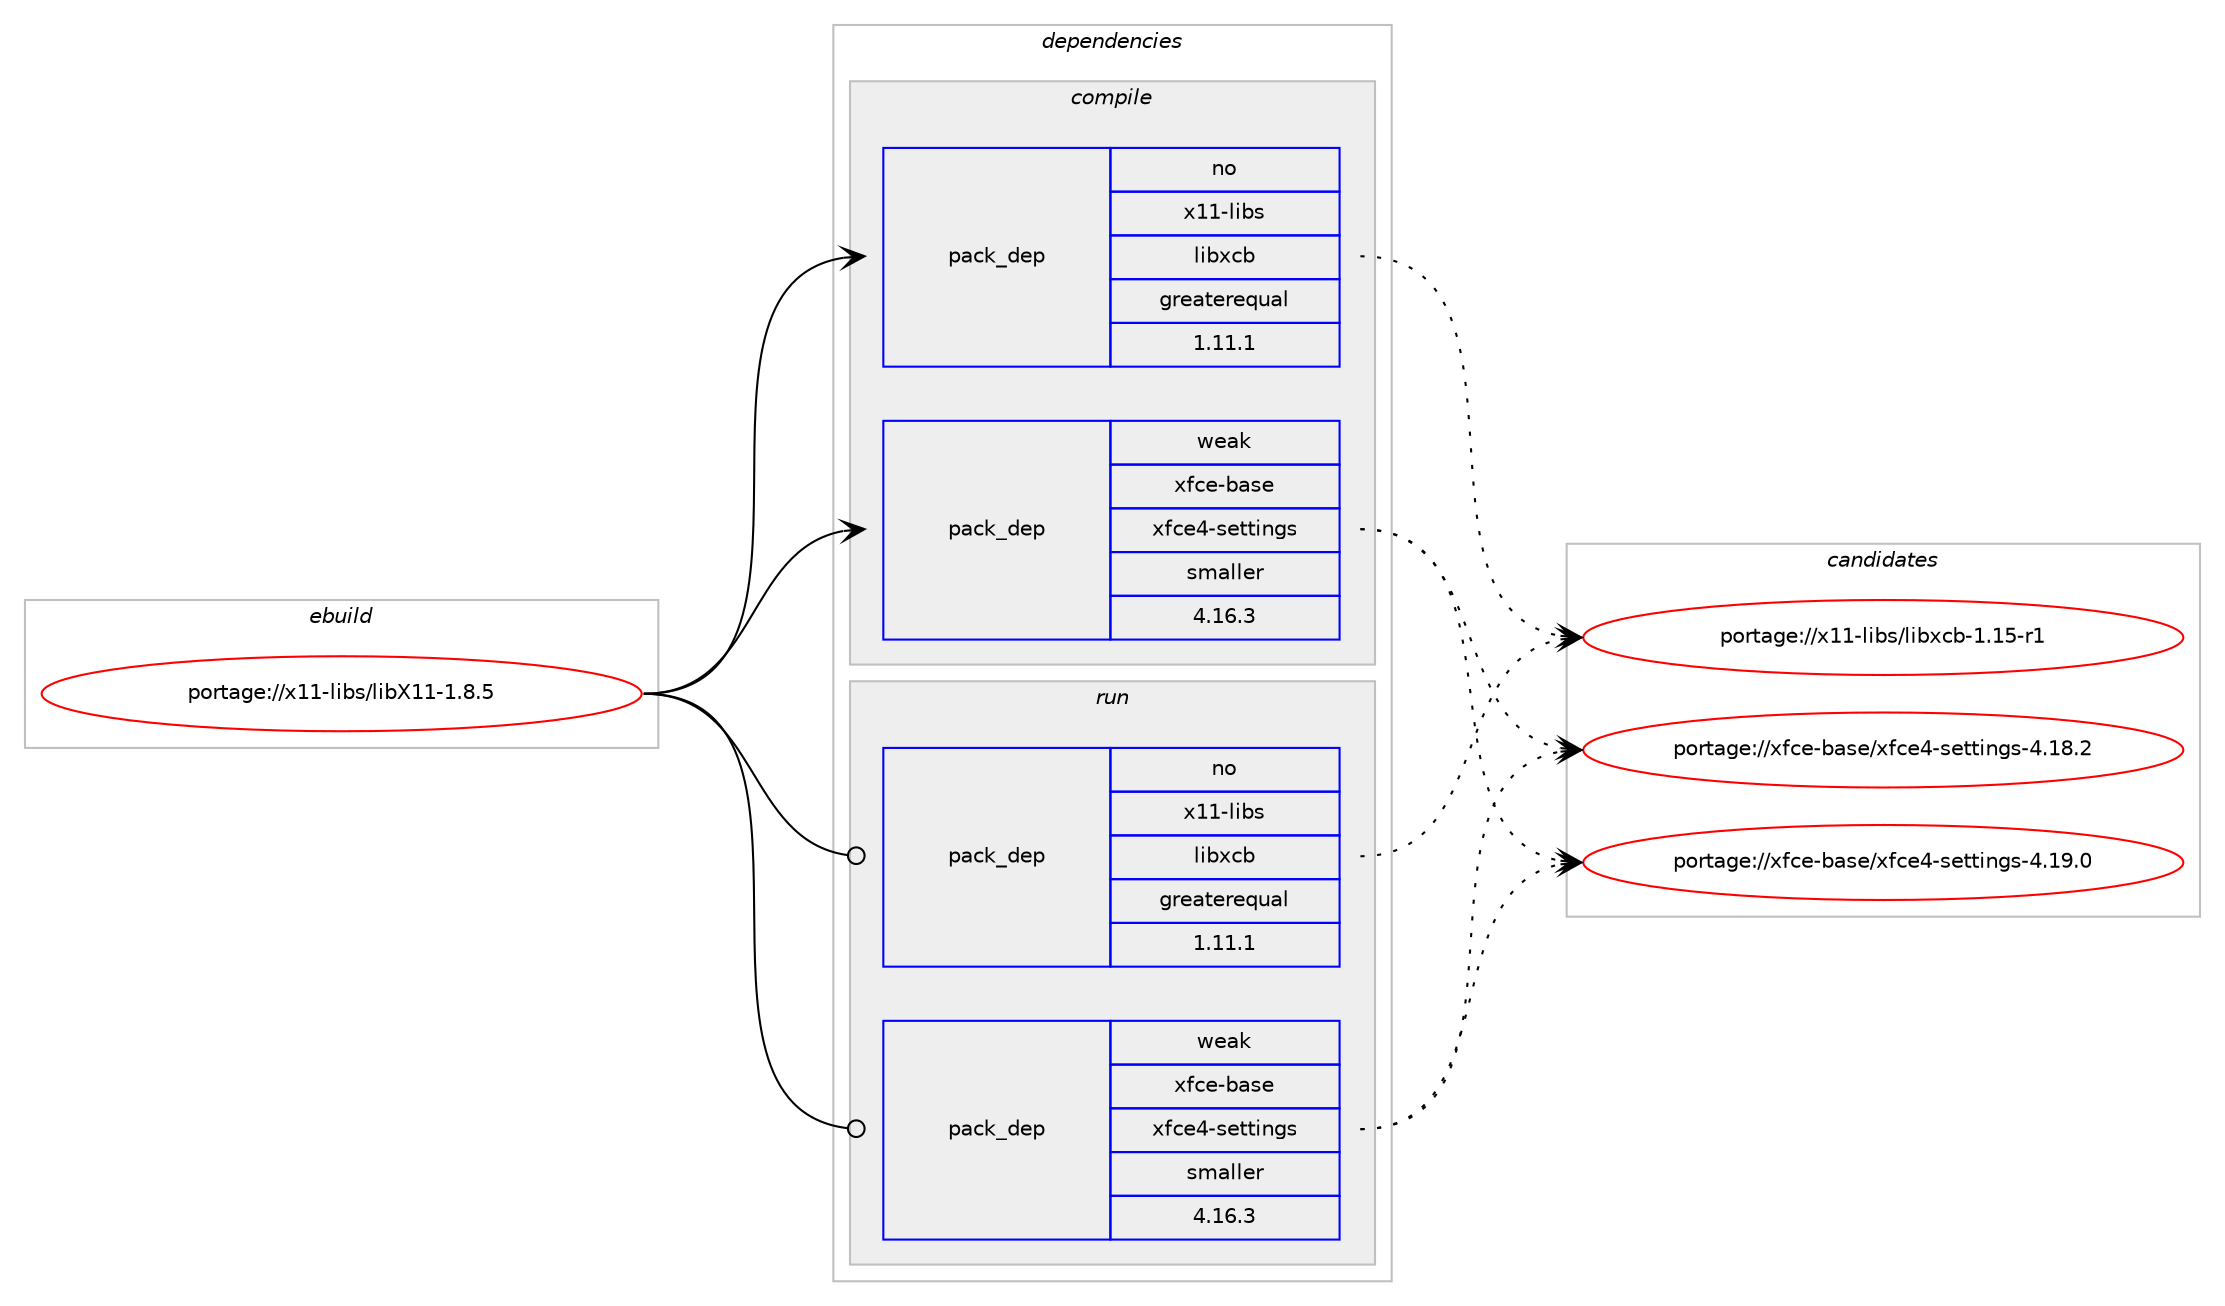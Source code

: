 digraph prolog {

# *************
# Graph options
# *************

newrank=true;
concentrate=true;
compound=true;
graph [rankdir=LR,fontname=Helvetica,fontsize=10,ranksep=1.5];#, ranksep=2.5, nodesep=0.2];
edge  [arrowhead=vee];
node  [fontname=Helvetica,fontsize=10];

# **********
# The ebuild
# **********

subgraph cluster_leftcol {
color=gray;
rank=same;
label=<<i>ebuild</i>>;
id [label="portage://x11-libs/libX11-1.8.5", color=red, width=4, href="../x11-libs/libX11-1.8.5.svg"];
}

# ****************
# The dependencies
# ****************

subgraph cluster_midcol {
color=gray;
label=<<i>dependencies</i>>;
subgraph cluster_compile {
fillcolor="#eeeeee";
style=filled;
label=<<i>compile</i>>;
# *** BEGIN UNKNOWN DEPENDENCY TYPE (TODO) ***
# id -> package_dependency(portage://x11-libs/libX11-1.8.5,install,no,x11-base,xorg-proto,none,[,,],[],[])
# *** END UNKNOWN DEPENDENCY TYPE (TODO) ***

subgraph pack1569 {
dependency3283 [label=<<TABLE BORDER="0" CELLBORDER="1" CELLSPACING="0" CELLPADDING="4" WIDTH="220"><TR><TD ROWSPAN="6" CELLPADDING="30">pack_dep</TD></TR><TR><TD WIDTH="110">no</TD></TR><TR><TD>x11-libs</TD></TR><TR><TD>libxcb</TD></TR><TR><TD>greaterequal</TD></TR><TR><TD>1.11.1</TD></TR></TABLE>>, shape=none, color=blue];
}
id:e -> dependency3283:w [weight=20,style="solid",arrowhead="vee"];
# *** BEGIN UNKNOWN DEPENDENCY TYPE (TODO) ***
# id -> package_dependency(portage://x11-libs/libX11-1.8.5,install,no,x11-libs,xtrans,none,[,,],[],[])
# *** END UNKNOWN DEPENDENCY TYPE (TODO) ***

# *** BEGIN UNKNOWN DEPENDENCY TYPE (TODO) ***
# id -> package_dependency(portage://x11-libs/libX11-1.8.5,install,no,x11-misc,compose-tables,none,[,,],[],[])
# *** END UNKNOWN DEPENDENCY TYPE (TODO) ***

subgraph pack1570 {
dependency3284 [label=<<TABLE BORDER="0" CELLBORDER="1" CELLSPACING="0" CELLPADDING="4" WIDTH="220"><TR><TD ROWSPAN="6" CELLPADDING="30">pack_dep</TD></TR><TR><TD WIDTH="110">weak</TD></TR><TR><TD>xfce-base</TD></TR><TR><TD>xfce4-settings</TD></TR><TR><TD>smaller</TD></TR><TR><TD>4.16.3</TD></TR></TABLE>>, shape=none, color=blue];
}
id:e -> dependency3284:w [weight=20,style="solid",arrowhead="vee"];
}
subgraph cluster_compileandrun {
fillcolor="#eeeeee";
style=filled;
label=<<i>compile and run</i>>;
}
subgraph cluster_run {
fillcolor="#eeeeee";
style=filled;
label=<<i>run</i>>;
subgraph pack1571 {
dependency3285 [label=<<TABLE BORDER="0" CELLBORDER="1" CELLSPACING="0" CELLPADDING="4" WIDTH="220"><TR><TD ROWSPAN="6" CELLPADDING="30">pack_dep</TD></TR><TR><TD WIDTH="110">no</TD></TR><TR><TD>x11-libs</TD></TR><TR><TD>libxcb</TD></TR><TR><TD>greaterequal</TD></TR><TR><TD>1.11.1</TD></TR></TABLE>>, shape=none, color=blue];
}
id:e -> dependency3285:w [weight=20,style="solid",arrowhead="odot"];
# *** BEGIN UNKNOWN DEPENDENCY TYPE (TODO) ***
# id -> package_dependency(portage://x11-libs/libX11-1.8.5,run,no,x11-misc,compose-tables,none,[,,],[],[])
# *** END UNKNOWN DEPENDENCY TYPE (TODO) ***

subgraph pack1572 {
dependency3286 [label=<<TABLE BORDER="0" CELLBORDER="1" CELLSPACING="0" CELLPADDING="4" WIDTH="220"><TR><TD ROWSPAN="6" CELLPADDING="30">pack_dep</TD></TR><TR><TD WIDTH="110">weak</TD></TR><TR><TD>xfce-base</TD></TR><TR><TD>xfce4-settings</TD></TR><TR><TD>smaller</TD></TR><TR><TD>4.16.3</TD></TR></TABLE>>, shape=none, color=blue];
}
id:e -> dependency3286:w [weight=20,style="solid",arrowhead="odot"];
}
}

# **************
# The candidates
# **************

subgraph cluster_choices {
rank=same;
color=gray;
label=<<i>candidates</i>>;

subgraph choice1569 {
color=black;
nodesep=1;
choice120494945108105981154710810598120999845494649534511449 [label="portage://x11-libs/libxcb-1.15-r1", color=red, width=4,href="../x11-libs/libxcb-1.15-r1.svg"];
dependency3283:e -> choice120494945108105981154710810598120999845494649534511449:w [style=dotted,weight="100"];
}
subgraph choice1570 {
color=black;
nodesep=1;
choice120102991014598971151014712010299101524511510111611610511010311545524649564650 [label="portage://xfce-base/xfce4-settings-4.18.2", color=red, width=4,href="../xfce-base/xfce4-settings-4.18.2.svg"];
choice120102991014598971151014712010299101524511510111611610511010311545524649574648 [label="portage://xfce-base/xfce4-settings-4.19.0", color=red, width=4,href="../xfce-base/xfce4-settings-4.19.0.svg"];
dependency3284:e -> choice120102991014598971151014712010299101524511510111611610511010311545524649564650:w [style=dotted,weight="100"];
dependency3284:e -> choice120102991014598971151014712010299101524511510111611610511010311545524649574648:w [style=dotted,weight="100"];
}
subgraph choice1571 {
color=black;
nodesep=1;
choice120494945108105981154710810598120999845494649534511449 [label="portage://x11-libs/libxcb-1.15-r1", color=red, width=4,href="../x11-libs/libxcb-1.15-r1.svg"];
dependency3285:e -> choice120494945108105981154710810598120999845494649534511449:w [style=dotted,weight="100"];
}
subgraph choice1572 {
color=black;
nodesep=1;
choice120102991014598971151014712010299101524511510111611610511010311545524649564650 [label="portage://xfce-base/xfce4-settings-4.18.2", color=red, width=4,href="../xfce-base/xfce4-settings-4.18.2.svg"];
choice120102991014598971151014712010299101524511510111611610511010311545524649574648 [label="portage://xfce-base/xfce4-settings-4.19.0", color=red, width=4,href="../xfce-base/xfce4-settings-4.19.0.svg"];
dependency3286:e -> choice120102991014598971151014712010299101524511510111611610511010311545524649564650:w [style=dotted,weight="100"];
dependency3286:e -> choice120102991014598971151014712010299101524511510111611610511010311545524649574648:w [style=dotted,weight="100"];
}
}

}
